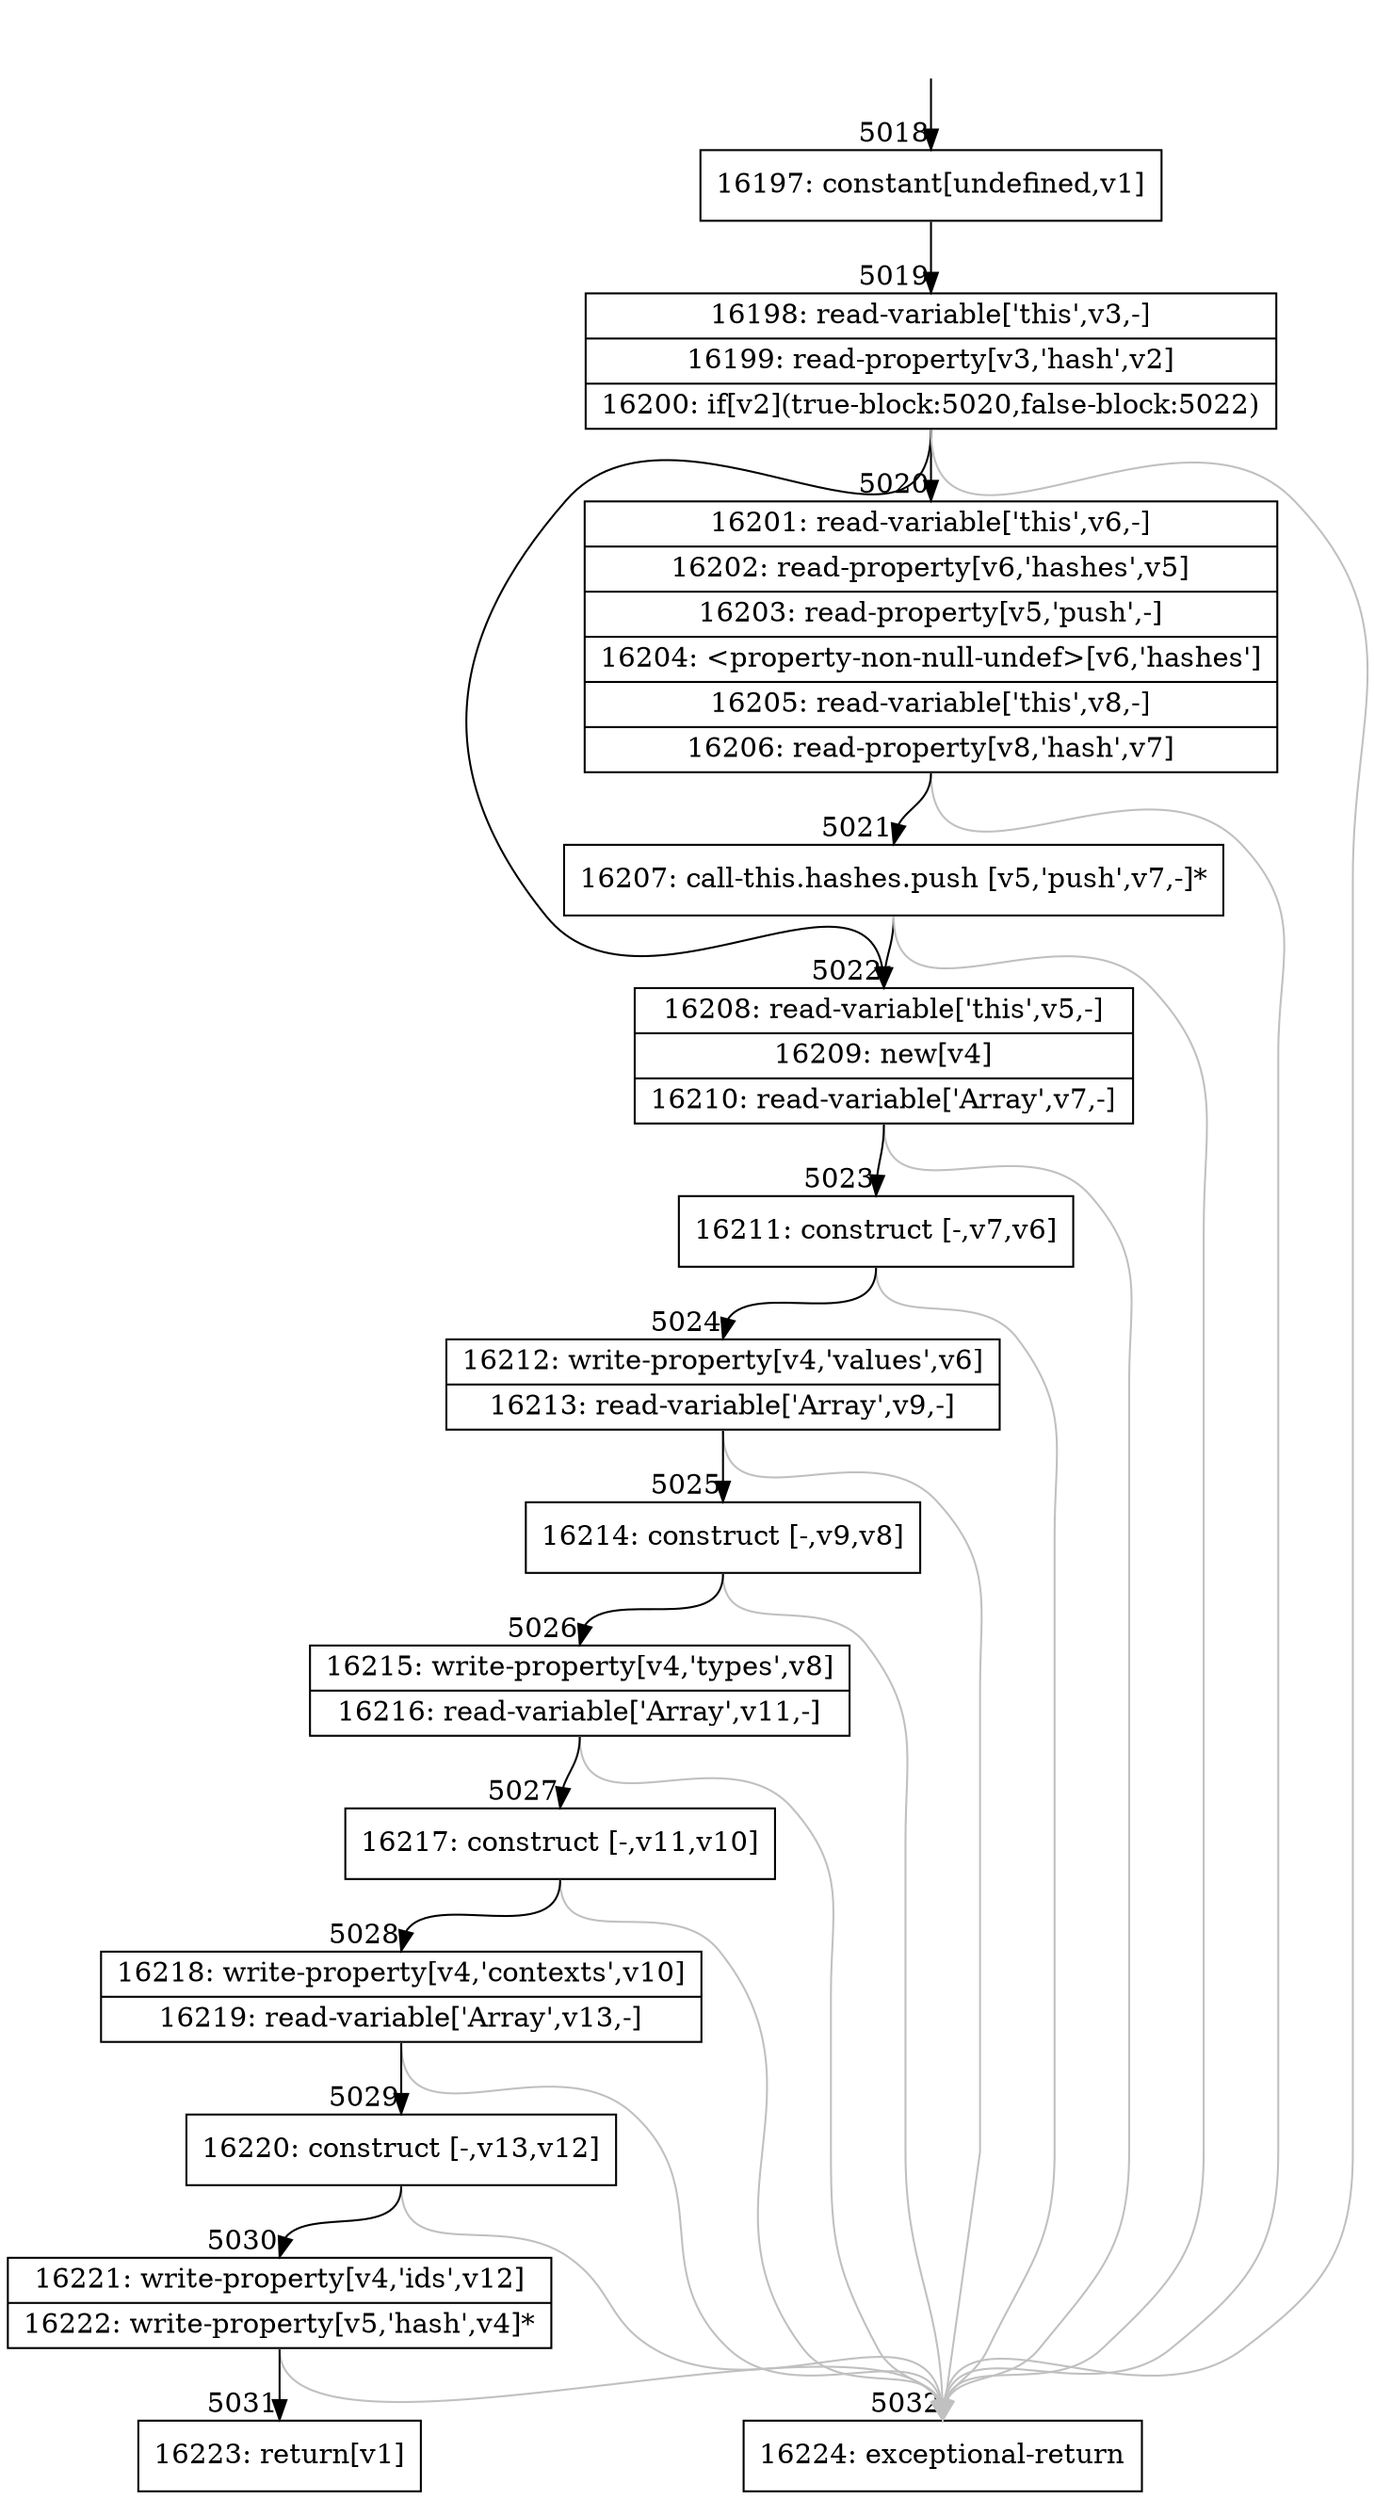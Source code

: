 digraph {
rankdir="TD"
BB_entry232[shape=none,label=""];
BB_entry232 -> BB5018 [tailport=s, headport=n, headlabel="    5018"]
BB5018 [shape=record label="{16197: constant[undefined,v1]}" ] 
BB5018 -> BB5019 [tailport=s, headport=n, headlabel="      5019"]
BB5019 [shape=record label="{16198: read-variable['this',v3,-]|16199: read-property[v3,'hash',v2]|16200: if[v2](true-block:5020,false-block:5022)}" ] 
BB5019 -> BB5020 [tailport=s, headport=n, headlabel="      5020"]
BB5019 -> BB5022 [tailport=s, headport=n, headlabel="      5022"]
BB5019 -> BB5032 [tailport=s, headport=n, color=gray, headlabel="      5032"]
BB5020 [shape=record label="{16201: read-variable['this',v6,-]|16202: read-property[v6,'hashes',v5]|16203: read-property[v5,'push',-]|16204: \<property-non-null-undef\>[v6,'hashes']|16205: read-variable['this',v8,-]|16206: read-property[v8,'hash',v7]}" ] 
BB5020 -> BB5021 [tailport=s, headport=n, headlabel="      5021"]
BB5020 -> BB5032 [tailport=s, headport=n, color=gray]
BB5021 [shape=record label="{16207: call-this.hashes.push [v5,'push',v7,-]*}" ] 
BB5021 -> BB5022 [tailport=s, headport=n]
BB5021 -> BB5032 [tailport=s, headport=n, color=gray]
BB5022 [shape=record label="{16208: read-variable['this',v5,-]|16209: new[v4]|16210: read-variable['Array',v7,-]}" ] 
BB5022 -> BB5023 [tailport=s, headport=n, headlabel="      5023"]
BB5022 -> BB5032 [tailport=s, headport=n, color=gray]
BB5023 [shape=record label="{16211: construct [-,v7,v6]}" ] 
BB5023 -> BB5024 [tailport=s, headport=n, headlabel="      5024"]
BB5023 -> BB5032 [tailport=s, headport=n, color=gray]
BB5024 [shape=record label="{16212: write-property[v4,'values',v6]|16213: read-variable['Array',v9,-]}" ] 
BB5024 -> BB5025 [tailport=s, headport=n, headlabel="      5025"]
BB5024 -> BB5032 [tailport=s, headport=n, color=gray]
BB5025 [shape=record label="{16214: construct [-,v9,v8]}" ] 
BB5025 -> BB5026 [tailport=s, headport=n, headlabel="      5026"]
BB5025 -> BB5032 [tailport=s, headport=n, color=gray]
BB5026 [shape=record label="{16215: write-property[v4,'types',v8]|16216: read-variable['Array',v11,-]}" ] 
BB5026 -> BB5027 [tailport=s, headport=n, headlabel="      5027"]
BB5026 -> BB5032 [tailport=s, headport=n, color=gray]
BB5027 [shape=record label="{16217: construct [-,v11,v10]}" ] 
BB5027 -> BB5028 [tailport=s, headport=n, headlabel="      5028"]
BB5027 -> BB5032 [tailport=s, headport=n, color=gray]
BB5028 [shape=record label="{16218: write-property[v4,'contexts',v10]|16219: read-variable['Array',v13,-]}" ] 
BB5028 -> BB5029 [tailport=s, headport=n, headlabel="      5029"]
BB5028 -> BB5032 [tailport=s, headport=n, color=gray]
BB5029 [shape=record label="{16220: construct [-,v13,v12]}" ] 
BB5029 -> BB5030 [tailport=s, headport=n, headlabel="      5030"]
BB5029 -> BB5032 [tailport=s, headport=n, color=gray]
BB5030 [shape=record label="{16221: write-property[v4,'ids',v12]|16222: write-property[v5,'hash',v4]*}" ] 
BB5030 -> BB5031 [tailport=s, headport=n, headlabel="      5031"]
BB5030 -> BB5032 [tailport=s, headport=n, color=gray]
BB5031 [shape=record label="{16223: return[v1]}" ] 
BB5032 [shape=record label="{16224: exceptional-return}" ] 
//#$~ 3125
}

